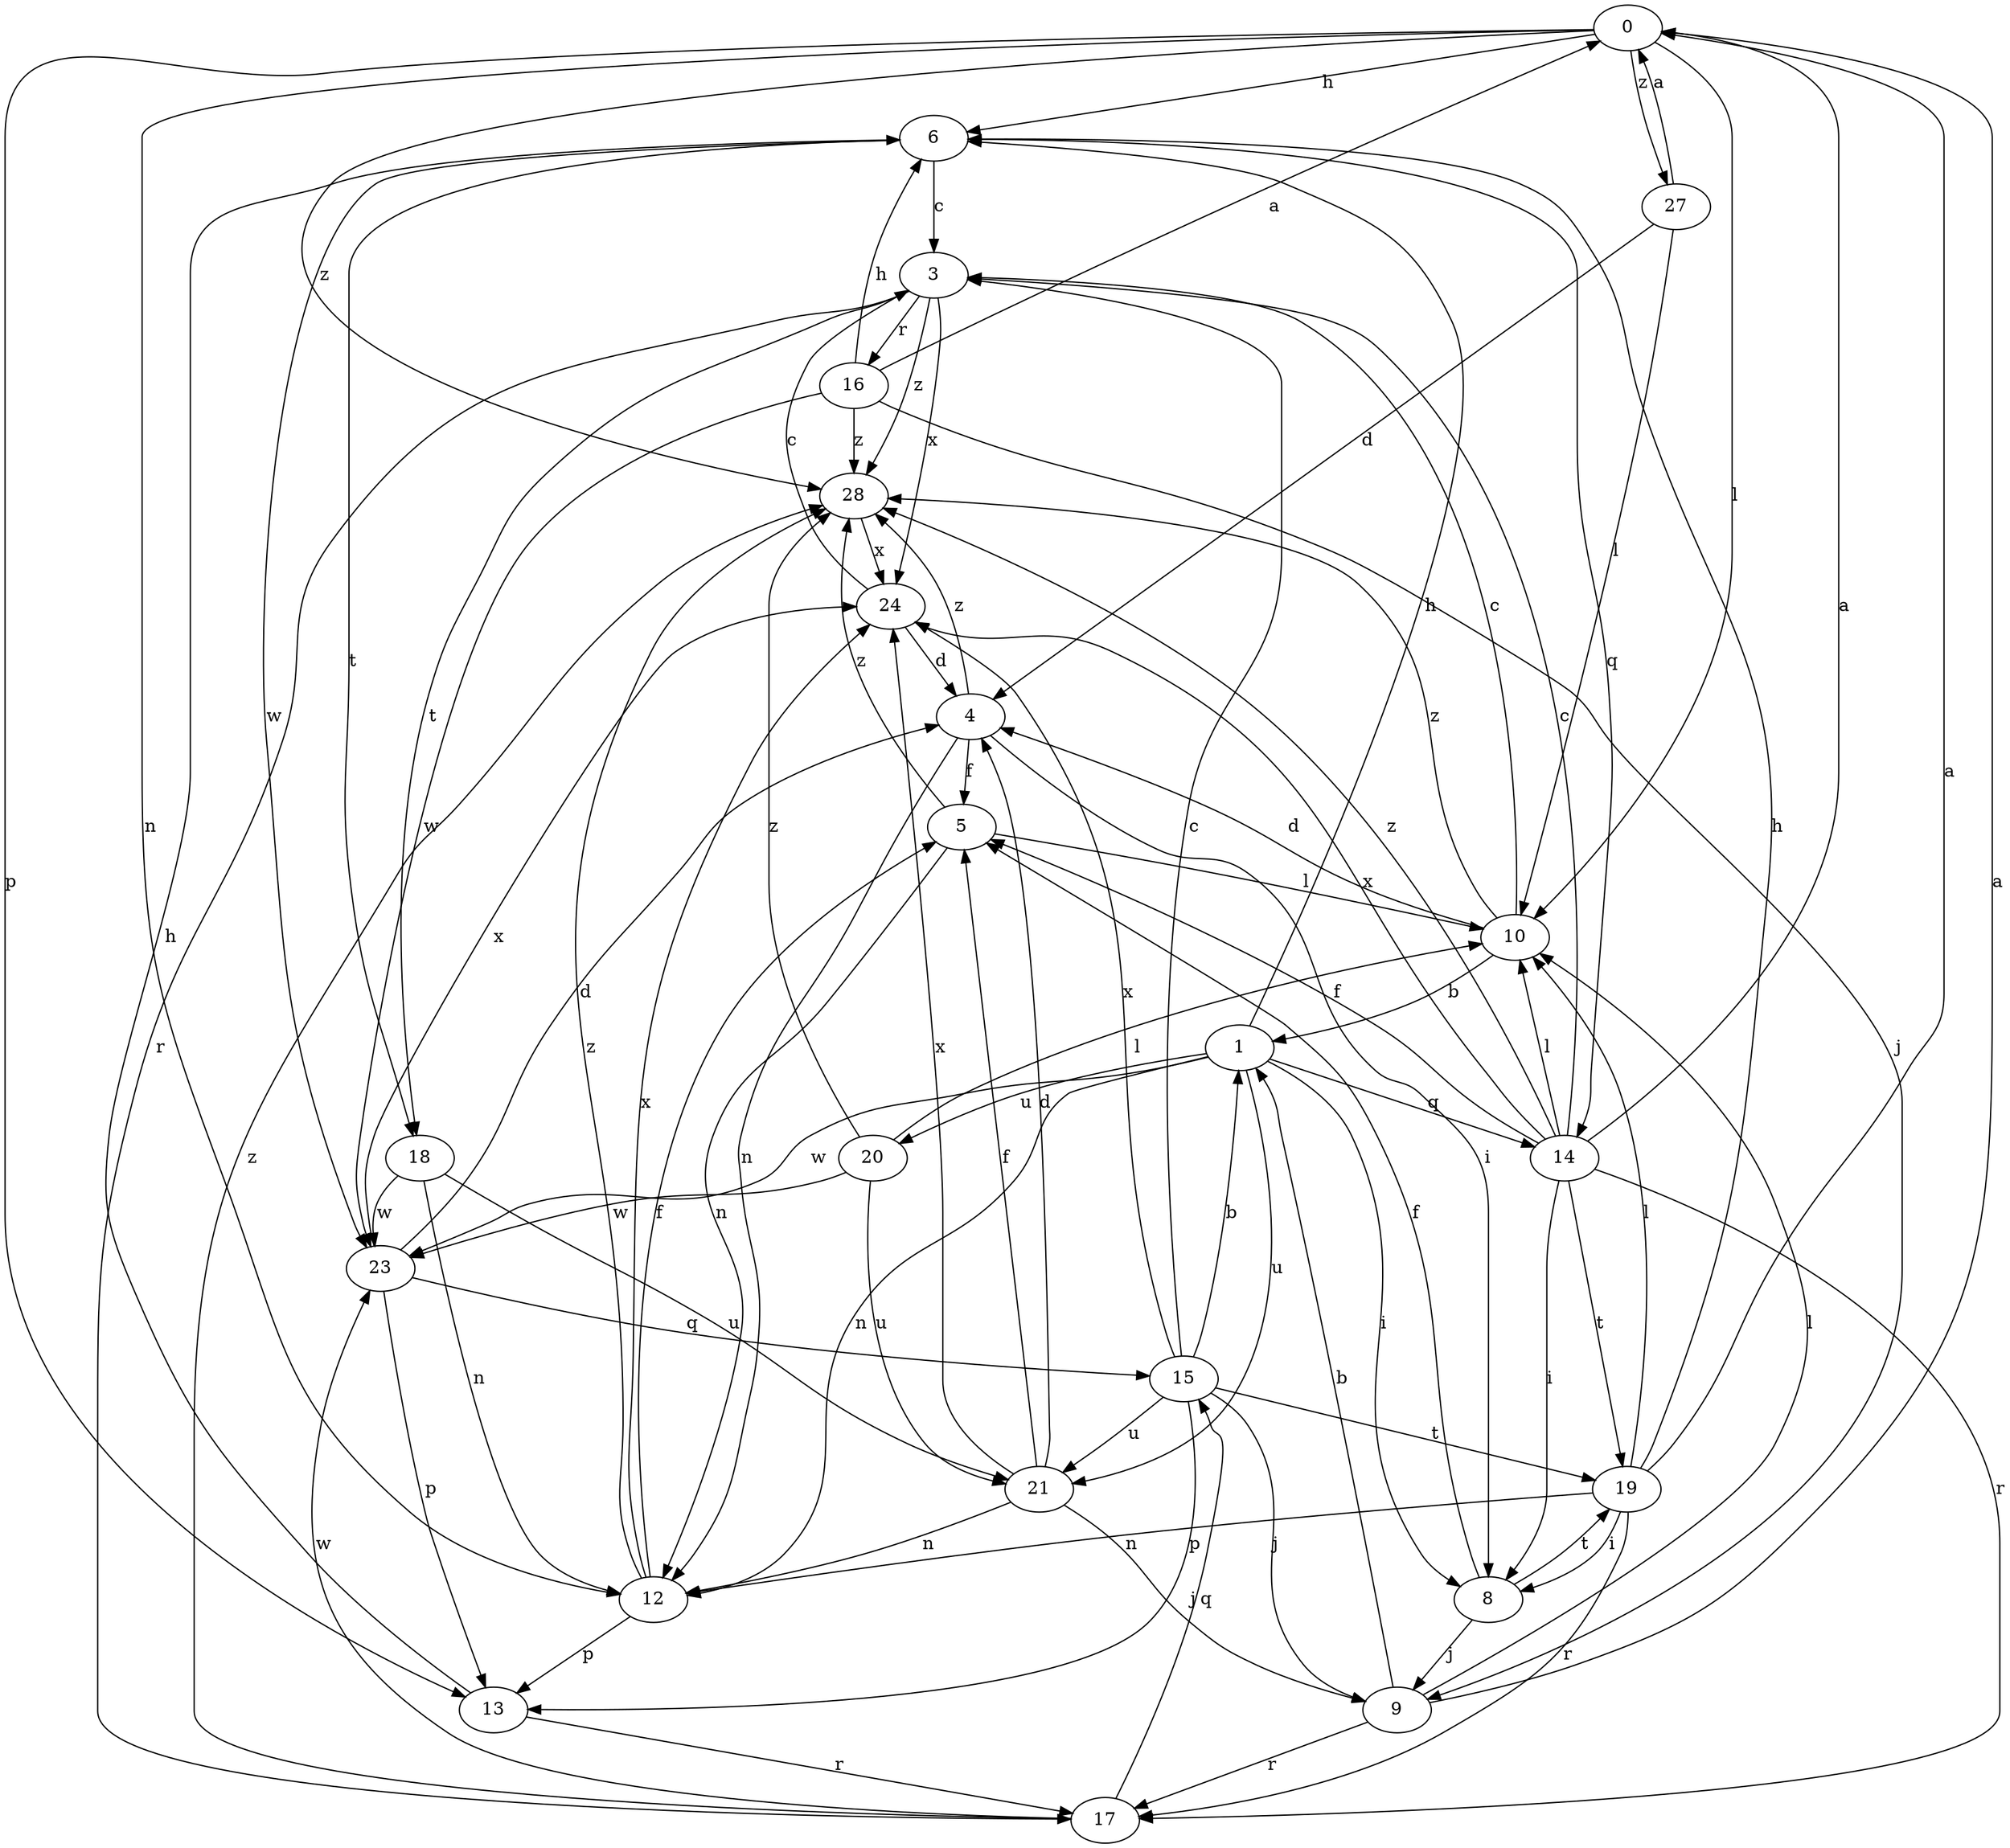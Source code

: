 strict digraph  {
0;
1;
3;
4;
5;
6;
8;
9;
10;
12;
13;
14;
15;
16;
17;
18;
19;
20;
21;
23;
24;
27;
28;
0 -> 6  [label=h];
0 -> 10  [label=l];
0 -> 12  [label=n];
0 -> 13  [label=p];
0 -> 27  [label=z];
0 -> 28  [label=z];
1 -> 6  [label=h];
1 -> 8  [label=i];
1 -> 12  [label=n];
1 -> 14  [label=q];
1 -> 20  [label=u];
1 -> 21  [label=u];
1 -> 23  [label=w];
3 -> 16  [label=r];
3 -> 17  [label=r];
3 -> 18  [label=t];
3 -> 24  [label=x];
3 -> 28  [label=z];
4 -> 5  [label=f];
4 -> 8  [label=i];
4 -> 12  [label=n];
4 -> 28  [label=z];
5 -> 10  [label=l];
5 -> 12  [label=n];
5 -> 28  [label=z];
6 -> 3  [label=c];
6 -> 14  [label=q];
6 -> 18  [label=t];
6 -> 23  [label=w];
8 -> 5  [label=f];
8 -> 9  [label=j];
8 -> 19  [label=t];
9 -> 0  [label=a];
9 -> 1  [label=b];
9 -> 10  [label=l];
9 -> 17  [label=r];
10 -> 1  [label=b];
10 -> 3  [label=c];
10 -> 4  [label=d];
10 -> 28  [label=z];
12 -> 5  [label=f];
12 -> 13  [label=p];
12 -> 24  [label=x];
12 -> 28  [label=z];
13 -> 6  [label=h];
13 -> 17  [label=r];
14 -> 0  [label=a];
14 -> 3  [label=c];
14 -> 5  [label=f];
14 -> 8  [label=i];
14 -> 10  [label=l];
14 -> 17  [label=r];
14 -> 19  [label=t];
14 -> 24  [label=x];
14 -> 28  [label=z];
15 -> 1  [label=b];
15 -> 3  [label=c];
15 -> 9  [label=j];
15 -> 13  [label=p];
15 -> 19  [label=t];
15 -> 21  [label=u];
15 -> 24  [label=x];
16 -> 0  [label=a];
16 -> 6  [label=h];
16 -> 9  [label=j];
16 -> 23  [label=w];
16 -> 28  [label=z];
17 -> 15  [label=q];
17 -> 23  [label=w];
17 -> 28  [label=z];
18 -> 12  [label=n];
18 -> 21  [label=u];
18 -> 23  [label=w];
19 -> 0  [label=a];
19 -> 6  [label=h];
19 -> 8  [label=i];
19 -> 10  [label=l];
19 -> 12  [label=n];
19 -> 17  [label=r];
20 -> 10  [label=l];
20 -> 21  [label=u];
20 -> 23  [label=w];
20 -> 28  [label=z];
21 -> 4  [label=d];
21 -> 5  [label=f];
21 -> 9  [label=j];
21 -> 12  [label=n];
21 -> 24  [label=x];
23 -> 4  [label=d];
23 -> 13  [label=p];
23 -> 15  [label=q];
23 -> 24  [label=x];
24 -> 3  [label=c];
24 -> 4  [label=d];
27 -> 0  [label=a];
27 -> 4  [label=d];
27 -> 10  [label=l];
28 -> 24  [label=x];
}

